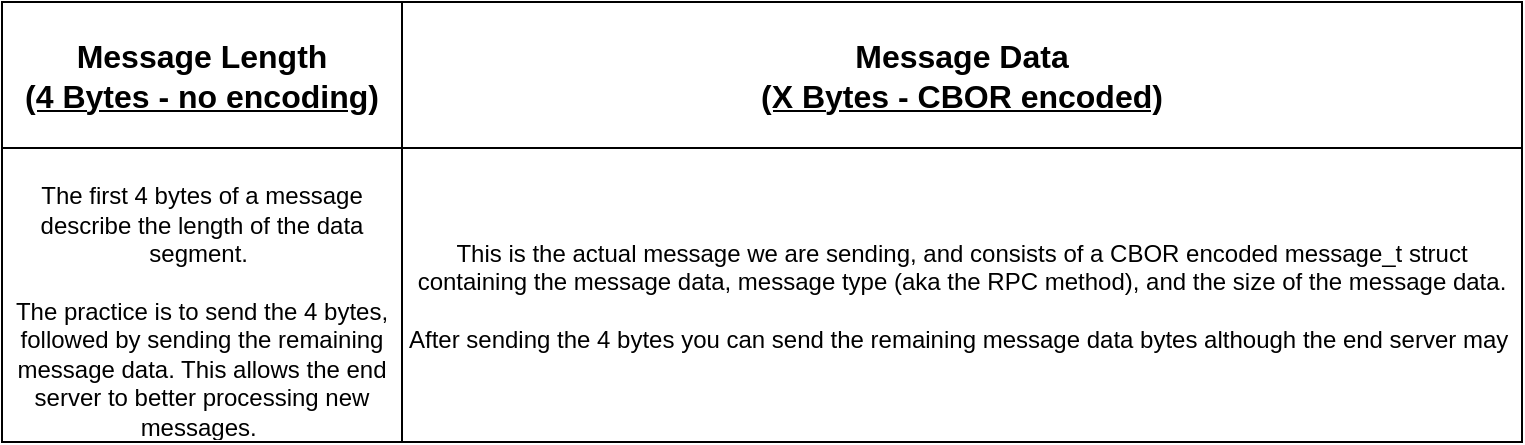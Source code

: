 <mxfile version="13.5.1" type="device"><diagram id="SoCrWgRKJTK3YAHjPBgN" name="Page-1"><mxGraphModel dx="981" dy="563" grid="1" gridSize="10" guides="1" tooltips="1" connect="1" arrows="1" fold="1" page="1" pageScale="1" pageWidth="827" pageHeight="1169" math="0" shadow="0"><root><mxCell id="0"/><mxCell id="1" parent="0"/><mxCell id="KZTCSPJGFVZtmFw4cKYO-4" value="" style="shape=table;html=1;whiteSpace=wrap;startSize=0;container=1;collapsible=0;childLayout=tableLayout;" vertex="1" parent="1"><mxGeometry x="120" y="190" width="760" height="220" as="geometry"/></mxCell><mxCell id="KZTCSPJGFVZtmFw4cKYO-5" value="" style="shape=partialRectangle;html=1;whiteSpace=wrap;collapsible=0;dropTarget=0;pointerEvents=0;fillColor=none;top=0;left=0;bottom=0;right=0;points=[[0,0.5],[1,0.5]];portConstraint=eastwest;" vertex="1" parent="KZTCSPJGFVZtmFw4cKYO-4"><mxGeometry width="760" height="73" as="geometry"/></mxCell><mxCell id="KZTCSPJGFVZtmFw4cKYO-6" value="&lt;b style=&quot;font-size: 16px&quot;&gt;Message Length &lt;br&gt;&lt;u&gt;(4 Bytes - no encoding)&lt;/u&gt;&lt;/b&gt;" style="shape=partialRectangle;html=1;whiteSpace=wrap;connectable=0;fillColor=none;top=0;left=0;bottom=0;right=0;overflow=hidden;" vertex="1" parent="KZTCSPJGFVZtmFw4cKYO-5"><mxGeometry width="200" height="73" as="geometry"/></mxCell><mxCell id="KZTCSPJGFVZtmFw4cKYO-7" value="&lt;font style=&quot;font-size: 16px&quot;&gt;&lt;b&gt;Message Data&lt;br&gt;&lt;u&gt;(X Bytes - CBOR encoded)&lt;/u&gt;&lt;/b&gt;&lt;/font&gt;" style="shape=partialRectangle;html=1;whiteSpace=wrap;connectable=0;fillColor=none;top=0;left=0;bottom=0;right=0;overflow=hidden;" vertex="1" parent="KZTCSPJGFVZtmFw4cKYO-5"><mxGeometry x="200" width="560" height="73" as="geometry"/></mxCell><mxCell id="KZTCSPJGFVZtmFw4cKYO-9" value="" style="shape=partialRectangle;html=1;whiteSpace=wrap;collapsible=0;dropTarget=0;pointerEvents=0;fillColor=none;top=0;left=0;bottom=0;right=0;points=[[0,0.5],[1,0.5]];portConstraint=eastwest;" vertex="1" parent="KZTCSPJGFVZtmFw4cKYO-4"><mxGeometry y="73" width="760" height="147" as="geometry"/></mxCell><mxCell id="KZTCSPJGFVZtmFw4cKYO-10" value="&lt;font style=&quot;font-size: 12px&quot;&gt;&lt;br&gt;The first 4 bytes of a message describe the length of the data segment.&amp;nbsp;&lt;br&gt;&lt;br&gt;The practice is to send the 4 bytes, followed by sending the remaining message data. This allows the end server to better processing new messages.&amp;nbsp;&lt;br&gt;&lt;br&gt;&lt;br&gt;&lt;/font&gt;" style="shape=partialRectangle;html=1;whiteSpace=wrap;connectable=0;fillColor=none;top=0;left=0;bottom=0;right=0;overflow=hidden;" vertex="1" parent="KZTCSPJGFVZtmFw4cKYO-9"><mxGeometry width="200" height="147" as="geometry"/></mxCell><mxCell id="KZTCSPJGFVZtmFw4cKYO-11" value="This is the actual message we are sending, and consists of a CBOR encoded message_t struct containing the message data, message type (aka the RPC method), and the size of the message data.&lt;br&gt;&lt;br&gt;After sending the 4 bytes you can send the remaining message data bytes although the end server may&amp;nbsp;" style="shape=partialRectangle;html=1;whiteSpace=wrap;connectable=0;fillColor=none;top=0;left=0;bottom=0;right=0;overflow=hidden;" vertex="1" parent="KZTCSPJGFVZtmFw4cKYO-9"><mxGeometry x="200" width="560" height="147" as="geometry"/></mxCell></root></mxGraphModel></diagram></mxfile>
